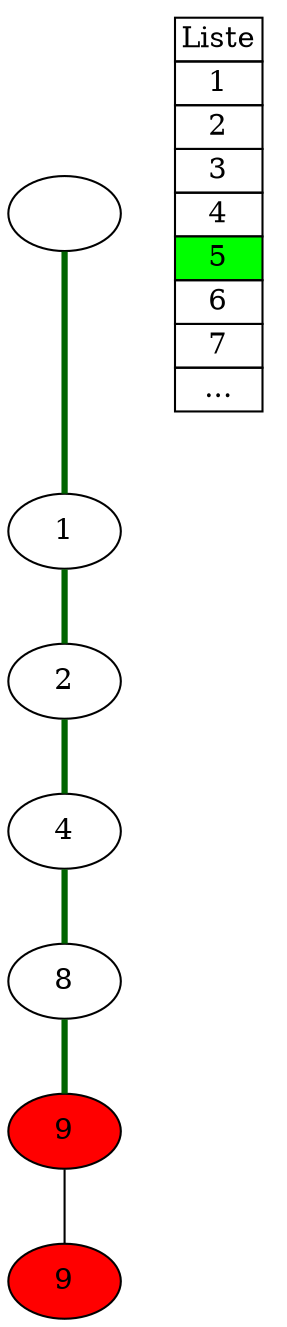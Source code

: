 graph {
  root[label=""];

  node1[label="1"];
  node12[label="2"];
  node124[label="4"];
  node1248[label="8"];
  node12489[label="9",style=filled,fillcolor=red];
  node124899[label="9",style=filled,fillcolor=red];

  root--node1--node12--node124--node1248--node12489[color=darkgreen,penwidth=3.0];

  node12489--node124899;

  list[shape=plaintext,label=<
     <table border="0" cellborder="1" cellspacing="0">
       <tr><td>Liste</td></tr>
       <tr><td>1</td></tr>
       <tr><td>2</td></tr>
       <tr><td>3</td></tr>
       <tr><td>4</td></tr>
       <tr><td bgcolor="green">5</td></tr>
       <tr><td>6</td></tr>
       <tr><td>7</td></tr>
       <tr><td>...</td></tr>
     </table>>]
}
